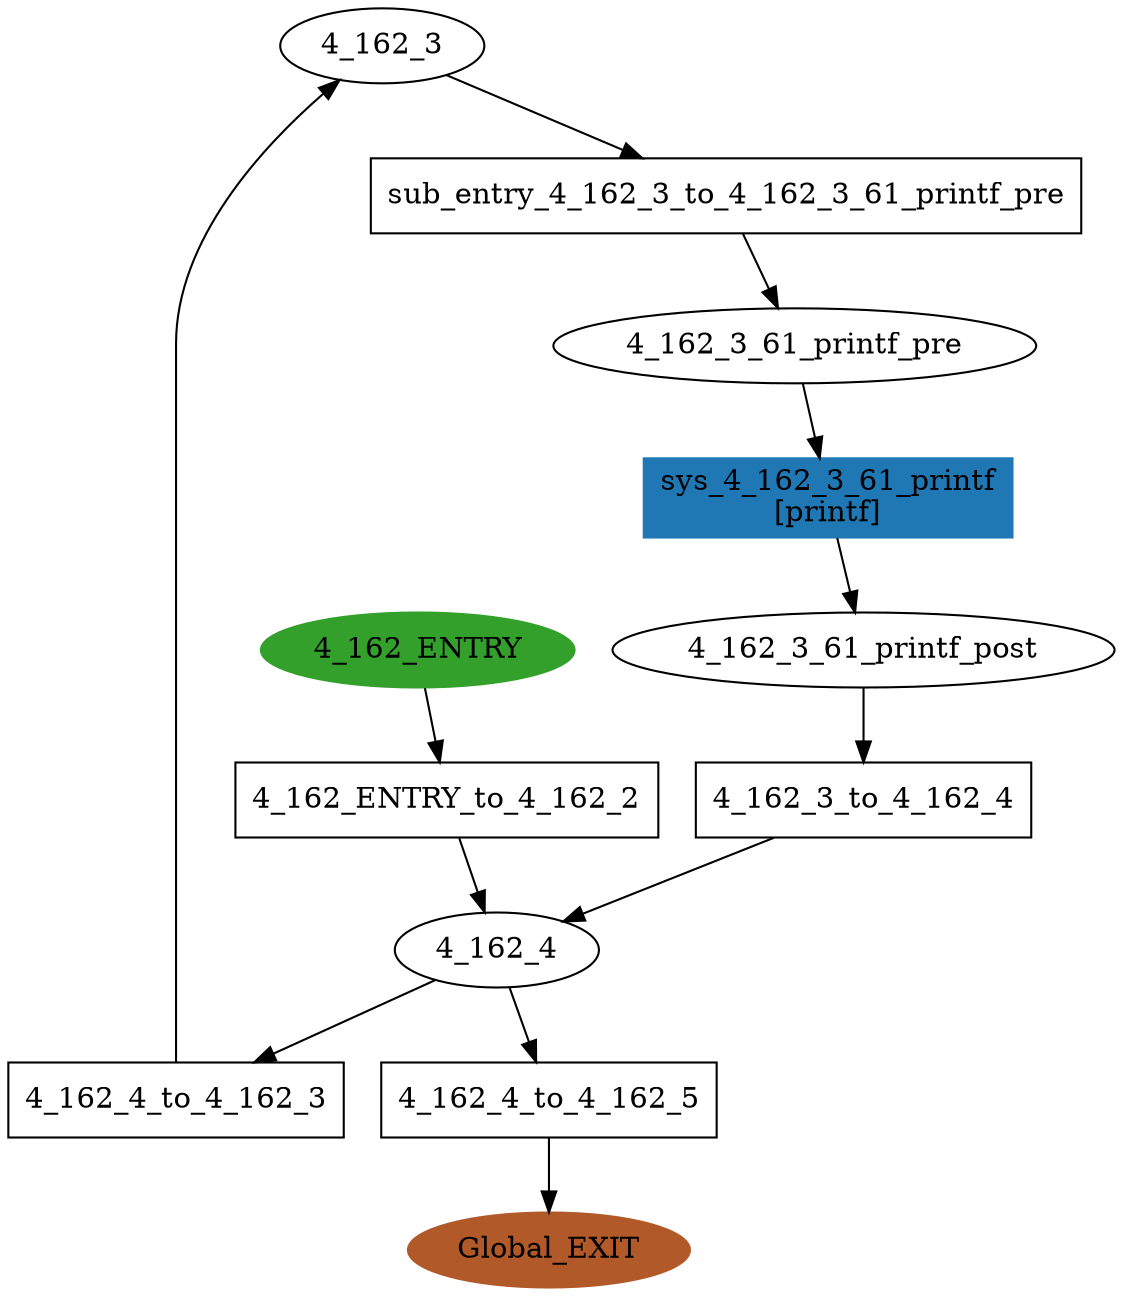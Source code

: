 digraph model { 
compound=true; 
node  [style="filled", colorscheme="paired12"];  "4_162_3" [shape=ellipse, style=""];
  "4_162_4" [shape=ellipse, style=""];
  "4_162_3_61_printf_pre" [shape=ellipse, style=""];
  "4_162_ENTRY" [shape=ellipse, color=4, style=filled];
  "Global_EXIT" [shape=ellipse, color=12, style=filled];
  "4_162_3_61_printf_post" [shape=ellipse, style=""];
  "4_162_ENTRY_to_4_162_2" [shape=box, style=""];
  "4_162_ENTRY_to_4_162_2" [label="4_162_ENTRY_to_4_162_2\n"];
  "sub_entry_4_162_3_to_4_162_3_61_printf_pre" [shape=box, style=""];
  "sub_entry_4_162_3_to_4_162_3_61_printf_pre" [label="sub_entry_4_162_3_to_4_162_3_61_printf_pre\n"];
  "4_162_4_to_4_162_3" [shape=box, style=""];
  "4_162_4_to_4_162_3" [label="4_162_4_to_4_162_3\n"];
  "4_162_3_to_4_162_4" [shape=box, style=""];
  "4_162_3_to_4_162_4" [label="4_162_3_to_4_162_4\n"];
  "4_162_4_to_4_162_5" [shape=box, style=""];
  "4_162_4_to_4_162_5" [label="4_162_4_to_4_162_5\n"];
  "sys_4_162_3_61_printf" [shape=box, style=""];
  "sys_4_162_3_61_printf" [color=2, style=filled];
  "sys_4_162_3_61_printf" [label="sys_4_162_3_61_printf\n[printf]"];
  "4_162_4_to_4_162_5" -> "Global_EXIT" [label="", arrowhead="normal"];
  "4_162_3_to_4_162_4" -> "4_162_4" [label="", arrowhead="normal"];
  "4_162_ENTRY_to_4_162_2" -> "4_162_4" [label="", arrowhead="normal"];
  "4_162_4_to_4_162_3" -> "4_162_3" [label="", arrowhead="normal"];
  "4_162_3_61_printf_pre" -> "sys_4_162_3_61_printf" [label="", arrowhead="normal"];
  "4_162_3" -> "sub_entry_4_162_3_to_4_162_3_61_printf_pre" [label="", arrowhead="normal"];
  "4_162_3_61_printf_post" -> "4_162_3_to_4_162_4" [label="", arrowhead="normal"];
  "4_162_ENTRY" -> "4_162_ENTRY_to_4_162_2" [label="", arrowhead="normal"];
  "4_162_4" -> "4_162_4_to_4_162_3" [label="", arrowhead="normal"];
  "sub_entry_4_162_3_to_4_162_3_61_printf_pre" -> "4_162_3_61_printf_pre" [label="", arrowhead="normal"];
  "4_162_4" -> "4_162_4_to_4_162_5" [label="", arrowhead="normal"];
  "sys_4_162_3_61_printf" -> "4_162_3_61_printf_post" [label="", arrowhead="normal"];
}
